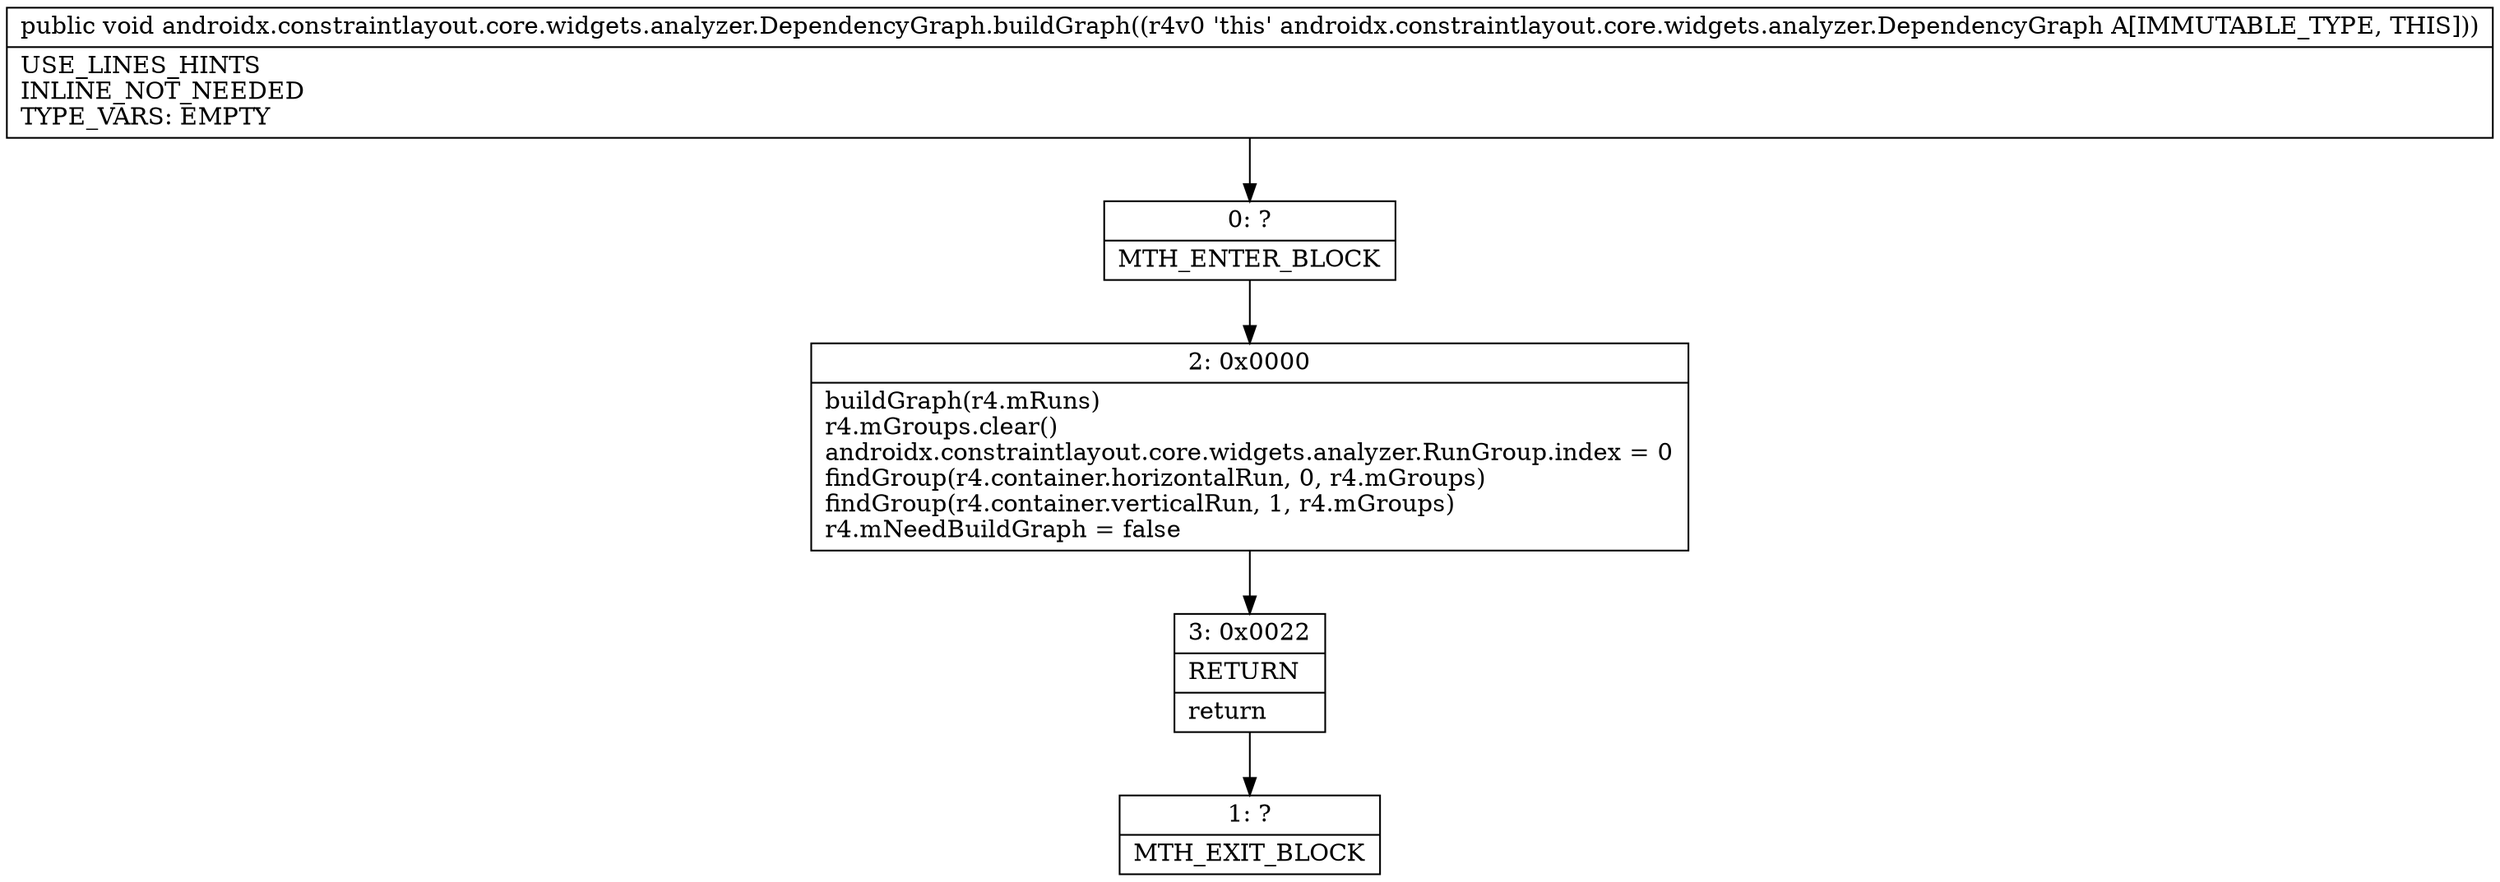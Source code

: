 digraph "CFG forandroidx.constraintlayout.core.widgets.analyzer.DependencyGraph.buildGraph()V" {
Node_0 [shape=record,label="{0\:\ ?|MTH_ENTER_BLOCK\l}"];
Node_2 [shape=record,label="{2\:\ 0x0000|buildGraph(r4.mRuns)\lr4.mGroups.clear()\landroidx.constraintlayout.core.widgets.analyzer.RunGroup.index = 0\lfindGroup(r4.container.horizontalRun, 0, r4.mGroups)\lfindGroup(r4.container.verticalRun, 1, r4.mGroups)\lr4.mNeedBuildGraph = false\l}"];
Node_3 [shape=record,label="{3\:\ 0x0022|RETURN\l|return\l}"];
Node_1 [shape=record,label="{1\:\ ?|MTH_EXIT_BLOCK\l}"];
MethodNode[shape=record,label="{public void androidx.constraintlayout.core.widgets.analyzer.DependencyGraph.buildGraph((r4v0 'this' androidx.constraintlayout.core.widgets.analyzer.DependencyGraph A[IMMUTABLE_TYPE, THIS]))  | USE_LINES_HINTS\lINLINE_NOT_NEEDED\lTYPE_VARS: EMPTY\l}"];
MethodNode -> Node_0;Node_0 -> Node_2;
Node_2 -> Node_3;
Node_3 -> Node_1;
}

